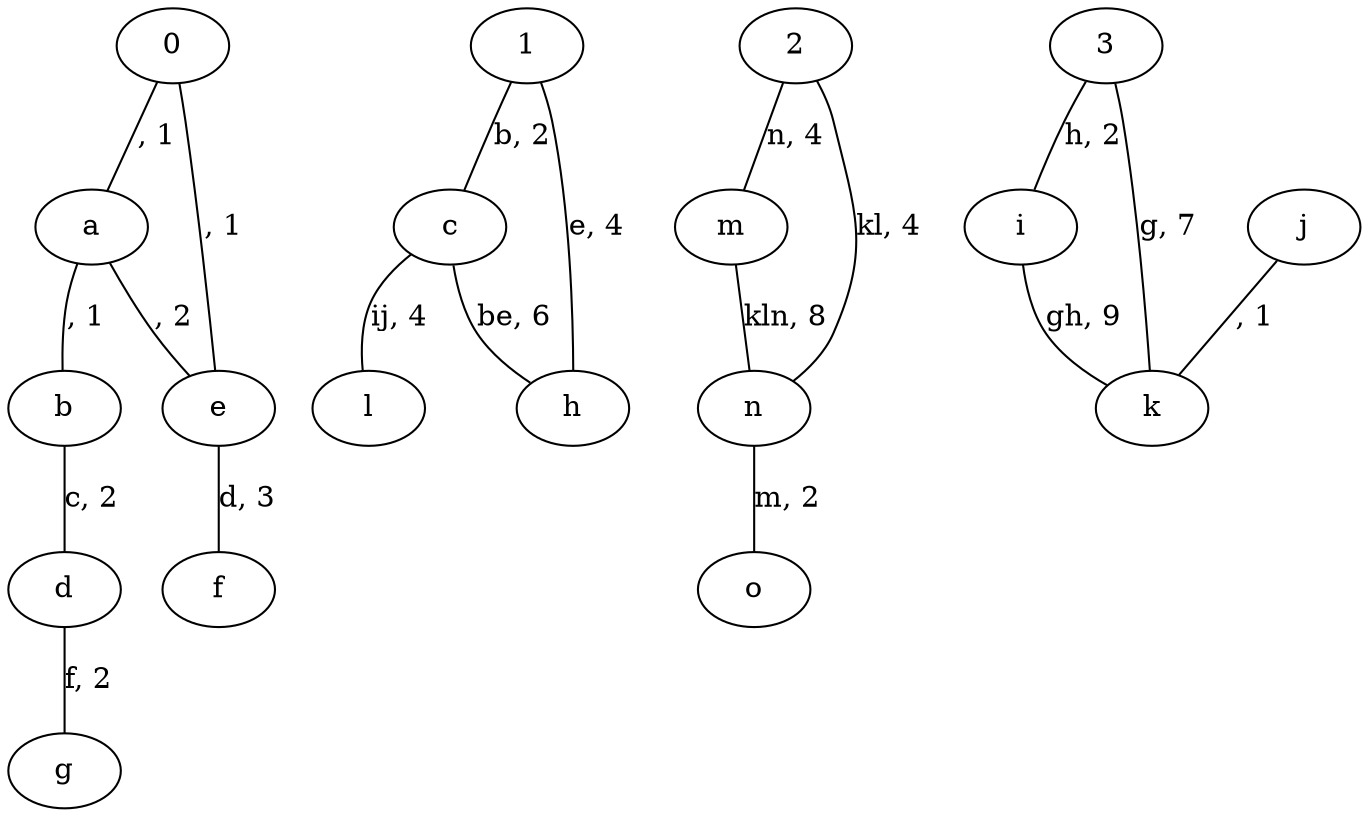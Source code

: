 graph Cave {
0 -- a [ label = ", 1"];
0 -- e [ label = ", 1"];
1 -- c [ label = "b, 2"];
1 -- h [ label = "e, 4"];
2 -- m [ label = "n, 4"];
2 -- n [ label = "kl, 4"];
3 -- i [ label = "h, 2"];
3 -- k [ label = "g, 7"];
a -- b [ label = ", 1"];
a -- e [ label = ", 2"];
b -- d [ label = "c, 2"];
c -- h [ label = "be, 6"];
c -- l [ label = "ij, 4"];
d -- g [ label = "f, 2"];
e -- f [ label = "d, 3"];
i -- k [ label = "gh, 9"];
j -- k [ label = ", 1"];
m -- n [ label = "kln, 8"];
n -- o [ label = "m, 2"];

}
